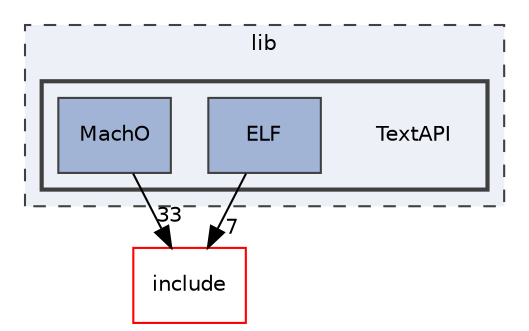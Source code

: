 digraph "lib/TextAPI"
{
 // LATEX_PDF_SIZE
  bgcolor="transparent";
  edge [fontname="Helvetica",fontsize="10",labelfontname="Helvetica",labelfontsize="10"];
  node [fontname="Helvetica",fontsize="10",shape="box"];
  compound=true
  subgraph clusterdir_97aefd0d527b934f1d99a682da8fe6a9 {
    graph [ bgcolor="#edf0f7", pencolor="grey25", style="filled,dashed,", label="lib", fontname="Helvetica", fontsize="10", URL="dir_97aefd0d527b934f1d99a682da8fe6a9.html"]
  subgraph clusterdir_db4ee299e232fa6cb6952e8a4a1971c4 {
    graph [ bgcolor="#edf0f7", pencolor="grey25", style="filled,bold,", label="", fontname="Helvetica", fontsize="10", URL="dir_db4ee299e232fa6cb6952e8a4a1971c4.html"]
    dir_db4ee299e232fa6cb6952e8a4a1971c4 [shape=plaintext, label="TextAPI"];
  dir_2072be59bdc86ea2fed011c242668aec [label="ELF", style="filled,", fillcolor="#a2b4d6", color="grey25", URL="dir_2072be59bdc86ea2fed011c242668aec.html"];
  dir_9c4902bde83b136fb855880c49401480 [label="MachO", style="filled,", fillcolor="#a2b4d6", color="grey25", URL="dir_9c4902bde83b136fb855880c49401480.html"];
  }
  }
  dir_d44c64559bbebec7f509842c48db8b23 [label="include", style="", fillcolor="#edf0f7", color="red", URL="dir_d44c64559bbebec7f509842c48db8b23.html"];
  dir_2072be59bdc86ea2fed011c242668aec->dir_d44c64559bbebec7f509842c48db8b23 [headlabel="7", labeldistance=1.5 headhref="dir_000069_000082.html"];
  dir_9c4902bde83b136fb855880c49401480->dir_d44c64559bbebec7f509842c48db8b23 [headlabel="33", labeldistance=1.5 headhref="dir_000113_000082.html"];
}
